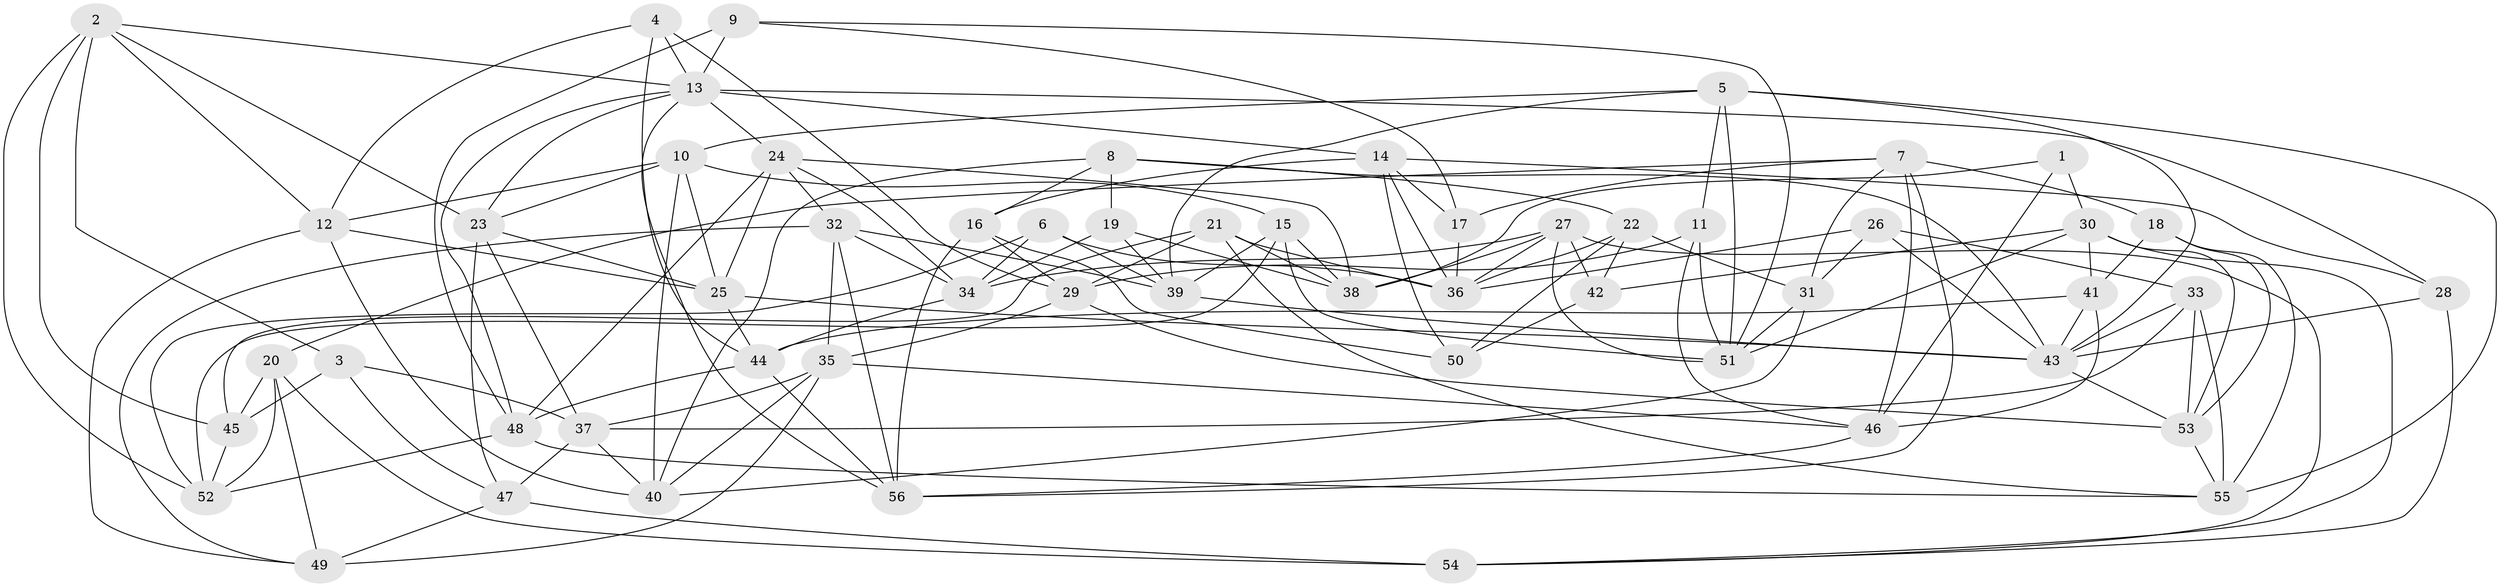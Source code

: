 // original degree distribution, {4: 1.0}
// Generated by graph-tools (version 1.1) at 2025/02/03/09/25 03:02:56]
// undirected, 56 vertices, 152 edges
graph export_dot {
graph [start="1"]
  node [color=gray90,style=filled];
  1;
  2;
  3;
  4;
  5;
  6;
  7;
  8;
  9;
  10;
  11;
  12;
  13;
  14;
  15;
  16;
  17;
  18;
  19;
  20;
  21;
  22;
  23;
  24;
  25;
  26;
  27;
  28;
  29;
  30;
  31;
  32;
  33;
  34;
  35;
  36;
  37;
  38;
  39;
  40;
  41;
  42;
  43;
  44;
  45;
  46;
  47;
  48;
  49;
  50;
  51;
  52;
  53;
  54;
  55;
  56;
  1 -- 30 [weight=2.0];
  1 -- 38 [weight=1.0];
  1 -- 46 [weight=1.0];
  2 -- 3 [weight=1.0];
  2 -- 12 [weight=1.0];
  2 -- 13 [weight=1.0];
  2 -- 23 [weight=1.0];
  2 -- 45 [weight=1.0];
  2 -- 52 [weight=1.0];
  3 -- 37 [weight=1.0];
  3 -- 45 [weight=1.0];
  3 -- 47 [weight=1.0];
  4 -- 12 [weight=1.0];
  4 -- 13 [weight=1.0];
  4 -- 29 [weight=1.0];
  4 -- 44 [weight=1.0];
  5 -- 10 [weight=1.0];
  5 -- 11 [weight=1.0];
  5 -- 39 [weight=1.0];
  5 -- 43 [weight=1.0];
  5 -- 51 [weight=1.0];
  5 -- 55 [weight=1.0];
  6 -- 34 [weight=1.0];
  6 -- 36 [weight=1.0];
  6 -- 39 [weight=1.0];
  6 -- 52 [weight=1.0];
  7 -- 17 [weight=1.0];
  7 -- 18 [weight=1.0];
  7 -- 20 [weight=1.0];
  7 -- 31 [weight=1.0];
  7 -- 46 [weight=1.0];
  7 -- 56 [weight=1.0];
  8 -- 16 [weight=1.0];
  8 -- 19 [weight=1.0];
  8 -- 22 [weight=1.0];
  8 -- 40 [weight=1.0];
  8 -- 43 [weight=2.0];
  9 -- 13 [weight=2.0];
  9 -- 17 [weight=1.0];
  9 -- 48 [weight=1.0];
  9 -- 51 [weight=2.0];
  10 -- 12 [weight=1.0];
  10 -- 15 [weight=1.0];
  10 -- 23 [weight=1.0];
  10 -- 25 [weight=1.0];
  10 -- 40 [weight=1.0];
  11 -- 29 [weight=1.0];
  11 -- 46 [weight=1.0];
  11 -- 51 [weight=1.0];
  12 -- 25 [weight=1.0];
  12 -- 40 [weight=1.0];
  12 -- 49 [weight=1.0];
  13 -- 14 [weight=1.0];
  13 -- 23 [weight=1.0];
  13 -- 24 [weight=1.0];
  13 -- 28 [weight=1.0];
  13 -- 48 [weight=1.0];
  13 -- 56 [weight=1.0];
  14 -- 16 [weight=1.0];
  14 -- 17 [weight=1.0];
  14 -- 28 [weight=1.0];
  14 -- 36 [weight=1.0];
  14 -- 50 [weight=1.0];
  15 -- 38 [weight=1.0];
  15 -- 39 [weight=1.0];
  15 -- 51 [weight=2.0];
  15 -- 52 [weight=1.0];
  16 -- 29 [weight=1.0];
  16 -- 50 [weight=2.0];
  16 -- 56 [weight=1.0];
  17 -- 36 [weight=1.0];
  18 -- 41 [weight=1.0];
  18 -- 53 [weight=1.0];
  18 -- 55 [weight=1.0];
  19 -- 34 [weight=1.0];
  19 -- 38 [weight=1.0];
  19 -- 39 [weight=1.0];
  20 -- 45 [weight=1.0];
  20 -- 49 [weight=2.0];
  20 -- 52 [weight=1.0];
  20 -- 54 [weight=1.0];
  21 -- 29 [weight=1.0];
  21 -- 36 [weight=1.0];
  21 -- 38 [weight=1.0];
  21 -- 45 [weight=2.0];
  21 -- 55 [weight=1.0];
  22 -- 31 [weight=1.0];
  22 -- 36 [weight=1.0];
  22 -- 42 [weight=1.0];
  22 -- 50 [weight=2.0];
  23 -- 25 [weight=1.0];
  23 -- 37 [weight=1.0];
  23 -- 47 [weight=1.0];
  24 -- 25 [weight=1.0];
  24 -- 32 [weight=1.0];
  24 -- 34 [weight=1.0];
  24 -- 38 [weight=1.0];
  24 -- 48 [weight=1.0];
  25 -- 43 [weight=1.0];
  25 -- 44 [weight=1.0];
  26 -- 31 [weight=1.0];
  26 -- 33 [weight=2.0];
  26 -- 36 [weight=2.0];
  26 -- 43 [weight=1.0];
  27 -- 34 [weight=1.0];
  27 -- 36 [weight=1.0];
  27 -- 38 [weight=1.0];
  27 -- 42 [weight=1.0];
  27 -- 51 [weight=1.0];
  27 -- 54 [weight=1.0];
  28 -- 43 [weight=1.0];
  28 -- 54 [weight=1.0];
  29 -- 35 [weight=1.0];
  29 -- 53 [weight=1.0];
  30 -- 41 [weight=2.0];
  30 -- 42 [weight=1.0];
  30 -- 51 [weight=1.0];
  30 -- 53 [weight=1.0];
  30 -- 54 [weight=1.0];
  31 -- 40 [weight=1.0];
  31 -- 51 [weight=2.0];
  32 -- 34 [weight=1.0];
  32 -- 35 [weight=1.0];
  32 -- 39 [weight=1.0];
  32 -- 49 [weight=1.0];
  32 -- 56 [weight=1.0];
  33 -- 37 [weight=1.0];
  33 -- 43 [weight=1.0];
  33 -- 53 [weight=1.0];
  33 -- 55 [weight=1.0];
  34 -- 44 [weight=1.0];
  35 -- 37 [weight=1.0];
  35 -- 40 [weight=1.0];
  35 -- 46 [weight=1.0];
  35 -- 49 [weight=1.0];
  37 -- 40 [weight=1.0];
  37 -- 47 [weight=1.0];
  39 -- 43 [weight=1.0];
  41 -- 43 [weight=1.0];
  41 -- 44 [weight=1.0];
  41 -- 46 [weight=1.0];
  42 -- 50 [weight=1.0];
  43 -- 53 [weight=1.0];
  44 -- 48 [weight=1.0];
  44 -- 56 [weight=1.0];
  45 -- 52 [weight=1.0];
  46 -- 56 [weight=1.0];
  47 -- 49 [weight=1.0];
  47 -- 54 [weight=2.0];
  48 -- 52 [weight=1.0];
  48 -- 55 [weight=1.0];
  53 -- 55 [weight=1.0];
}
